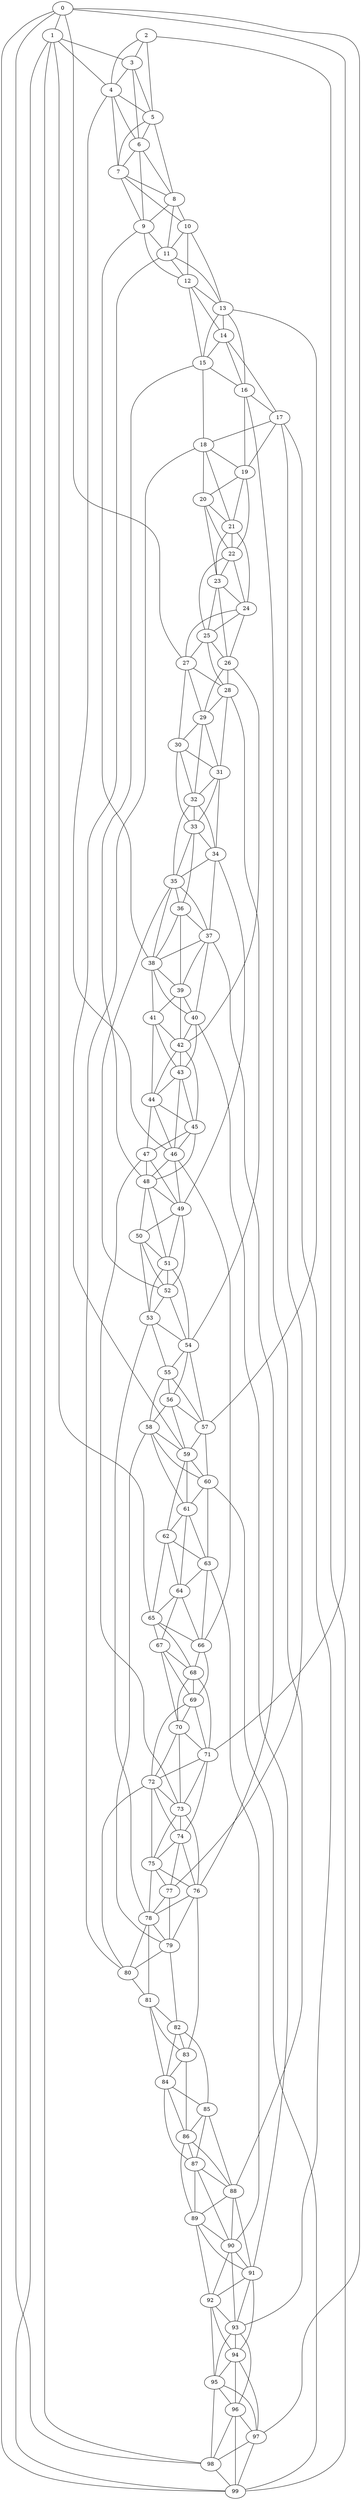 strict graph "watts_strogatz_graph(100,6,0.1)" {
0;
1;
2;
3;
4;
5;
6;
7;
8;
9;
10;
11;
12;
13;
14;
15;
16;
17;
18;
19;
20;
21;
22;
23;
24;
25;
26;
27;
28;
29;
30;
31;
32;
33;
34;
35;
36;
37;
38;
39;
40;
41;
42;
43;
44;
45;
46;
47;
48;
49;
50;
51;
52;
53;
54;
55;
56;
57;
58;
59;
60;
61;
62;
63;
64;
65;
66;
67;
68;
69;
70;
71;
72;
73;
74;
75;
76;
77;
78;
79;
80;
81;
82;
83;
84;
85;
86;
87;
88;
89;
90;
91;
92;
93;
94;
95;
96;
97;
98;
99;
0 -- 1  [is_available=True, prob="0.613471315265"];
0 -- 97  [is_available=True, prob="0.613351634963"];
0 -- 71  [is_available=True, prob="0.517259536254"];
0 -- 98  [is_available=True, prob="0.6517128855"];
0 -- 99  [is_available=True, prob="0.412429891095"];
0 -- 27  [is_available=True, prob="0.27347521553"];
1 -- 65  [is_available=True, prob="0.143513849722"];
1 -- 99  [is_available=True, prob="0.375868131074"];
1 -- 4  [is_available=True, prob="1.0"];
1 -- 98  [is_available=True, prob="0.302100452139"];
1 -- 3  [is_available=True, prob="1.0"];
2 -- 3  [is_available=True, prob="0.913495187513"];
2 -- 4  [is_available=True, prob="1.0"];
2 -- 5  [is_available=True, prob="1.0"];
2 -- 99  [is_available=True, prob="0.0572040240177"];
3 -- 4  [is_available=True, prob="0.814044170493"];
3 -- 5  [is_available=True, prob="0.289685213017"];
3 -- 6  [is_available=True, prob="0.101587620126"];
4 -- 5  [is_available=True, prob="1.0"];
4 -- 6  [is_available=True, prob="0.167626350443"];
4 -- 7  [is_available=True, prob="1.0"];
4 -- 46  [is_available=True, prob="1.0"];
5 -- 6  [is_available=True, prob="1.0"];
5 -- 7  [is_available=True, prob="1.0"];
5 -- 8  [is_available=True, prob="0.184515618918"];
6 -- 7  [is_available=True, prob="0.0918257528997"];
6 -- 8  [is_available=True, prob="0.420876665554"];
6 -- 9  [is_available=True, prob="0.27949383135"];
7 -- 8  [is_available=True, prob="0.268565928969"];
7 -- 9  [is_available=True, prob="0.516082977201"];
7 -- 10  [is_available=True, prob="0.79490816413"];
8 -- 9  [is_available=True, prob="0.656293325303"];
8 -- 10  [is_available=True, prob="1.0"];
8 -- 11  [is_available=True, prob="0.127875244157"];
9 -- 38  [is_available=True, prob="0.0462901896959"];
9 -- 11  [is_available=True, prob="1.0"];
9 -- 12  [is_available=True, prob="1.0"];
10 -- 11  [is_available=True, prob="1.0"];
10 -- 12  [is_available=True, prob="0.76954361982"];
10 -- 13  [is_available=True, prob="0.756343119921"];
11 -- 12  [is_available=True, prob="0.878825540887"];
11 -- 13  [is_available=True, prob="0.475247312942"];
11 -- 59  [is_available=True, prob="0.163732407536"];
12 -- 13  [is_available=True, prob="0.119345732885"];
12 -- 14  [is_available=True, prob="0.0224922090471"];
12 -- 15  [is_available=True, prob="0.623057211229"];
13 -- 14  [is_available=True, prob="0.937126521513"];
13 -- 15  [is_available=True, prob="1.0"];
13 -- 16  [is_available=True, prob="0.347535244516"];
13 -- 57  [is_available=True, prob="0.504658114385"];
14 -- 15  [is_available=True, prob="1.0"];
14 -- 16  [is_available=True, prob="0.152071946514"];
14 -- 17  [is_available=True, prob="0.531332471036"];
15 -- 48  [is_available=True, prob="0.777026357258"];
15 -- 16  [is_available=True, prob="0.970178535926"];
15 -- 18  [is_available=True, prob="0.326434204317"];
16 -- 17  [is_available=True, prob="0.829443899851"];
16 -- 19  [is_available=True, prob="0.759207934987"];
16 -- 88  [is_available=True, prob="0.854648284152"];
17 -- 77  [is_available=True, prob="0.710350205916"];
17 -- 18  [is_available=True, prob="0.155357294639"];
17 -- 19  [is_available=True, prob="0.903600580308"];
17 -- 93  [is_available=True, prob="0.914246031111"];
18 -- 80  [is_available=True, prob="1.0"];
18 -- 19  [is_available=True, prob="0.558459045011"];
18 -- 20  [is_available=True, prob="0.491531765266"];
18 -- 21  [is_available=True, prob="0.313218007774"];
19 -- 20  [is_available=True, prob="0.437792144655"];
19 -- 21  [is_available=True, prob="0.530230159669"];
19 -- 22  [is_available=True, prob="0.721135663544"];
20 -- 21  [is_available=True, prob="0.890261438601"];
20 -- 22  [is_available=True, prob="0.108131612366"];
20 -- 23  [is_available=True, prob="0.152810120186"];
21 -- 22  [is_available=True, prob="0.00966206155082"];
21 -- 23  [is_available=True, prob="0.0300060586372"];
21 -- 24  [is_available=True, prob="1.0"];
22 -- 23  [is_available=True, prob="1.0"];
22 -- 24  [is_available=True, prob="0.294588285251"];
22 -- 25  [is_available=True, prob="0.147629118255"];
23 -- 24  [is_available=True, prob="0.879043695573"];
23 -- 25  [is_available=True, prob="0.818054513085"];
23 -- 26  [is_available=True, prob="1.0"];
24 -- 25  [is_available=True, prob="0.198444722973"];
24 -- 26  [is_available=True, prob="0.408330086747"];
24 -- 27  [is_available=True, prob="0.878711540013"];
25 -- 26  [is_available=True, prob="0.115624795928"];
25 -- 27  [is_available=True, prob="1.0"];
25 -- 28  [is_available=True, prob="0.580664765331"];
26 -- 42  [is_available=True, prob="1.0"];
26 -- 28  [is_available=True, prob="0.856358858148"];
26 -- 29  [is_available=True, prob="0.913217857975"];
27 -- 28  [is_available=True, prob="0.414522334133"];
27 -- 29  [is_available=True, prob="1.0"];
27 -- 30  [is_available=True, prob="0.819666374015"];
28 -- 54  [is_available=True, prob="1.0"];
28 -- 29  [is_available=True, prob="1.0"];
28 -- 31  [is_available=True, prob="0.852321542233"];
29 -- 32  [is_available=True, prob="0.578623369636"];
29 -- 30  [is_available=True, prob="0.000780046885308"];
29 -- 31  [is_available=True, prob="0.629149618528"];
30 -- 32  [is_available=True, prob="1.0"];
30 -- 33  [is_available=True, prob="0.115534825442"];
30 -- 31  [is_available=True, prob="0.965757425623"];
31 -- 32  [is_available=True, prob="0.730979592772"];
31 -- 33  [is_available=True, prob="1.0"];
31 -- 34  [is_available=True, prob="0.518824250109"];
32 -- 33  [is_available=True, prob="0.656689789267"];
32 -- 34  [is_available=True, prob="0.13566680904"];
32 -- 35  [is_available=True, prob="0.351083054518"];
33 -- 34  [is_available=True, prob="0.411687795554"];
33 -- 35  [is_available=True, prob="1.0"];
33 -- 36  [is_available=True, prob="0.945810257486"];
34 -- 35  [is_available=True, prob="0.684040276594"];
34 -- 37  [is_available=True, prob="1.0"];
34 -- 49  [is_available=True, prob="1.0"];
35 -- 36  [is_available=True, prob="0.459232470533"];
35 -- 37  [is_available=True, prob="1.0"];
35 -- 38  [is_available=True, prob="1.0"];
35 -- 52  [is_available=True, prob="1.0"];
36 -- 37  [is_available=True, prob="0.814481603392"];
36 -- 38  [is_available=True, prob="0.453696091291"];
36 -- 39  [is_available=True, prob="0.260953685125"];
37 -- 38  [is_available=True, prob="1.0"];
37 -- 39  [is_available=True, prob="1.0"];
37 -- 40  [is_available=True, prob="1.0"];
37 -- 76  [is_available=True, prob="0.259670693531"];
38 -- 39  [is_available=True, prob="1.0"];
38 -- 40  [is_available=True, prob="0.139030888083"];
38 -- 41  [is_available=True, prob="0.302038208747"];
39 -- 40  [is_available=True, prob="0.553393164991"];
39 -- 41  [is_available=True, prob="0.0735916039791"];
39 -- 42  [is_available=True, prob="0.629997039938"];
40 -- 42  [is_available=True, prob="0.0458385376665"];
40 -- 43  [is_available=True, prob="1.0"];
40 -- 91  [is_available=True, prob="0.743952438176"];
41 -- 42  [is_available=True, prob="0.169768825099"];
41 -- 43  [is_available=True, prob="1.0"];
41 -- 44  [is_available=True, prob="0.204851290565"];
42 -- 43  [is_available=True, prob="0.64842960383"];
42 -- 44  [is_available=True, prob="0.444150862702"];
42 -- 45  [is_available=True, prob="0.350788668738"];
43 -- 44  [is_available=True, prob="0.390847523385"];
43 -- 45  [is_available=True, prob="0.833261904466"];
43 -- 46  [is_available=True, prob="0.733581041857"];
44 -- 45  [is_available=True, prob="1.0"];
44 -- 46  [is_available=True, prob="0.939155174617"];
44 -- 47  [is_available=True, prob="0.791777292963"];
45 -- 46  [is_available=True, prob="1.0"];
45 -- 47  [is_available=True, prob="0.373860075246"];
45 -- 48  [is_available=True, prob="1.0"];
46 -- 66  [is_available=True, prob="0.193746888167"];
46 -- 48  [is_available=True, prob="0.140892429746"];
46 -- 49  [is_available=True, prob="0.630751256706"];
47 -- 73  [is_available=True, prob="0.0867372921497"];
47 -- 48  [is_available=True, prob="0.177398649059"];
47 -- 49  [is_available=True, prob="0.33591212842"];
48 -- 49  [is_available=True, prob="0.759681045947"];
48 -- 50  [is_available=True, prob="1.0"];
48 -- 51  [is_available=True, prob="0.571810537195"];
49 -- 50  [is_available=True, prob="0.970257581904"];
49 -- 51  [is_available=True, prob="0.99121569989"];
49 -- 52  [is_available=True, prob="0.748307098994"];
50 -- 51  [is_available=True, prob="1.0"];
50 -- 52  [is_available=True, prob="0.844498165271"];
50 -- 53  [is_available=True, prob="0.861244193779"];
51 -- 52  [is_available=True, prob="1.0"];
51 -- 53  [is_available=True, prob="1.0"];
51 -- 54  [is_available=True, prob="0.353483476048"];
52 -- 53  [is_available=True, prob="0.666659513749"];
52 -- 54  [is_available=True, prob="1.0"];
53 -- 78  [is_available=True, prob="0.720216734827"];
53 -- 54  [is_available=True, prob="0.139135701298"];
53 -- 55  [is_available=True, prob="1.0"];
54 -- 55  [is_available=True, prob="1.0"];
54 -- 56  [is_available=True, prob="0.28667151337"];
54 -- 57  [is_available=True, prob="0.994713864491"];
55 -- 56  [is_available=True, prob="0.155205726413"];
55 -- 57  [is_available=True, prob="0.632460421993"];
55 -- 58  [is_available=True, prob="1.0"];
56 -- 57  [is_available=True, prob="0.809985107566"];
56 -- 58  [is_available=True, prob="0.603569698598"];
56 -- 59  [is_available=True, prob="0.986718423698"];
57 -- 59  [is_available=True, prob="0.290556271207"];
57 -- 60  [is_available=True, prob="0.779023147519"];
58 -- 79  [is_available=True, prob="0.490002007109"];
58 -- 59  [is_available=True, prob="0.220451564901"];
58 -- 60  [is_available=True, prob="1.0"];
58 -- 61  [is_available=True, prob="0.828119471446"];
59 -- 60  [is_available=True, prob="1.0"];
59 -- 61  [is_available=True, prob="1.0"];
59 -- 62  [is_available=True, prob="0.617057064535"];
60 -- 99  [is_available=True, prob="0.218190785562"];
60 -- 61  [is_available=True, prob="0.133826194217"];
60 -- 63  [is_available=True, prob="0.749300127821"];
61 -- 64  [is_available=True, prob="0.95226827193"];
61 -- 62  [is_available=True, prob="0.739766635104"];
61 -- 63  [is_available=True, prob="0.701774023451"];
62 -- 64  [is_available=True, prob="0.745431697783"];
62 -- 65  [is_available=True, prob="0.232074579143"];
62 -- 63  [is_available=True, prob="0.0337469030758"];
63 -- 64  [is_available=True, prob="0.174618981649"];
63 -- 66  [is_available=True, prob="0.181851915619"];
63 -- 90  [is_available=True, prob="0.503339237688"];
64 -- 65  [is_available=True, prob="0.5018366804"];
64 -- 66  [is_available=True, prob="0.0612746385218"];
64 -- 67  [is_available=True, prob="0.717675714586"];
65 -- 66  [is_available=True, prob="0.0905617611584"];
65 -- 67  [is_available=True, prob="1.0"];
65 -- 68  [is_available=True, prob="0.561696336749"];
66 -- 68  [is_available=True, prob="0.0918544590196"];
66 -- 69  [is_available=True, prob="1.0"];
67 -- 68  [is_available=True, prob="0.934673559367"];
67 -- 69  [is_available=True, prob="0.0363113844396"];
67 -- 70  [is_available=True, prob="0.3026422132"];
68 -- 69  [is_available=True, prob="0.0757462000877"];
68 -- 70  [is_available=True, prob="0.444215652305"];
68 -- 71  [is_available=True, prob="0.722908183355"];
69 -- 70  [is_available=True, prob="0.014968485681"];
69 -- 71  [is_available=True, prob="1.0"];
69 -- 72  [is_available=True, prob="0.461456261149"];
70 -- 71  [is_available=True, prob="1.0"];
70 -- 72  [is_available=True, prob="0.926923237142"];
70 -- 73  [is_available=True, prob="1.0"];
71 -- 72  [is_available=True, prob="0.598323996515"];
71 -- 73  [is_available=True, prob="0.145288983271"];
71 -- 74  [is_available=True, prob="0.822675928266"];
72 -- 73  [is_available=True, prob="0.489978686462"];
72 -- 74  [is_available=True, prob="0.0624913559675"];
72 -- 75  [is_available=True, prob="0.695284611087"];
72 -- 80  [is_available=True, prob="1.0"];
73 -- 74  [is_available=True, prob="0.199389381954"];
73 -- 75  [is_available=True, prob="1.0"];
73 -- 76  [is_available=True, prob="0.541570995939"];
74 -- 75  [is_available=True, prob="0.118660959503"];
74 -- 76  [is_available=True, prob="0.0956936595329"];
74 -- 77  [is_available=True, prob="0.764625774579"];
75 -- 76  [is_available=True, prob="0.628159069973"];
75 -- 77  [is_available=True, prob="0.579384515812"];
75 -- 78  [is_available=True, prob="0.123466090365"];
76 -- 78  [is_available=True, prob="1.0"];
76 -- 79  [is_available=True, prob="0.970216053778"];
76 -- 83  [is_available=True, prob="0.20216033339"];
77 -- 78  [is_available=True, prob="1.0"];
77 -- 79  [is_available=True, prob="1.0"];
78 -- 79  [is_available=True, prob="0.104929378316"];
78 -- 80  [is_available=True, prob="0.0410651582286"];
78 -- 81  [is_available=True, prob="1.0"];
79 -- 80  [is_available=True, prob="0.16803894473"];
79 -- 82  [is_available=True, prob="1.0"];
80 -- 81  [is_available=True, prob="0.0371734770052"];
81 -- 82  [is_available=True, prob="0.821031111429"];
81 -- 83  [is_available=True, prob="0.0630838127539"];
81 -- 84  [is_available=True, prob="0.232725279522"];
82 -- 83  [is_available=True, prob="0.16543215025"];
82 -- 84  [is_available=True, prob="1.0"];
82 -- 85  [is_available=True, prob="0.96888250647"];
83 -- 84  [is_available=True, prob="1.0"];
83 -- 86  [is_available=True, prob="0.420755285428"];
84 -- 85  [is_available=True, prob="1.0"];
84 -- 86  [is_available=True, prob="0.153827789001"];
84 -- 87  [is_available=True, prob="0.585550512751"];
85 -- 86  [is_available=True, prob="0.543229768067"];
85 -- 87  [is_available=True, prob="0.562448278009"];
85 -- 88  [is_available=True, prob="1.0"];
86 -- 87  [is_available=True, prob="0.724537849883"];
86 -- 88  [is_available=True, prob="0.748454665741"];
86 -- 89  [is_available=True, prob="0.0426473194149"];
87 -- 88  [is_available=True, prob="0.600894829155"];
87 -- 89  [is_available=True, prob="0.174380961243"];
87 -- 90  [is_available=True, prob="0.292706511081"];
88 -- 89  [is_available=True, prob="0.281758443423"];
88 -- 90  [is_available=True, prob="0.44462867659"];
88 -- 91  [is_available=True, prob="0.526669386495"];
89 -- 90  [is_available=True, prob="1.0"];
89 -- 91  [is_available=True, prob="0.341944443802"];
89 -- 92  [is_available=True, prob="1.0"];
90 -- 91  [is_available=True, prob="0.354854123436"];
90 -- 92  [is_available=True, prob="0.000198379114193"];
90 -- 93  [is_available=True, prob="0.141038383035"];
91 -- 92  [is_available=True, prob="1.0"];
91 -- 93  [is_available=True, prob="0.61997356489"];
91 -- 94  [is_available=True, prob="0.012931527157"];
92 -- 93  [is_available=True, prob="0.202834317624"];
92 -- 94  [is_available=True, prob="0.655904882692"];
92 -- 95  [is_available=True, prob="0.871316511108"];
93 -- 96  [is_available=True, prob="0.203735487293"];
93 -- 94  [is_available=True, prob="0.0923104420434"];
93 -- 95  [is_available=True, prob="0.492912059558"];
94 -- 96  [is_available=True, prob="0.0280079625795"];
94 -- 97  [is_available=True, prob="1.0"];
94 -- 95  [is_available=True, prob="0.431499014978"];
95 -- 96  [is_available=True, prob="0.419172074849"];
95 -- 97  [is_available=True, prob="1.0"];
95 -- 98  [is_available=True, prob="0.404122189424"];
96 -- 97  [is_available=True, prob="0.51225061333"];
96 -- 98  [is_available=True, prob="0.799444352623"];
96 -- 99  [is_available=True, prob="1.0"];
97 -- 98  [is_available=True, prob="1.0"];
97 -- 99  [is_available=True, prob="1.0"];
98 -- 99  [is_available=True, prob="0.0597775672546"];
}
